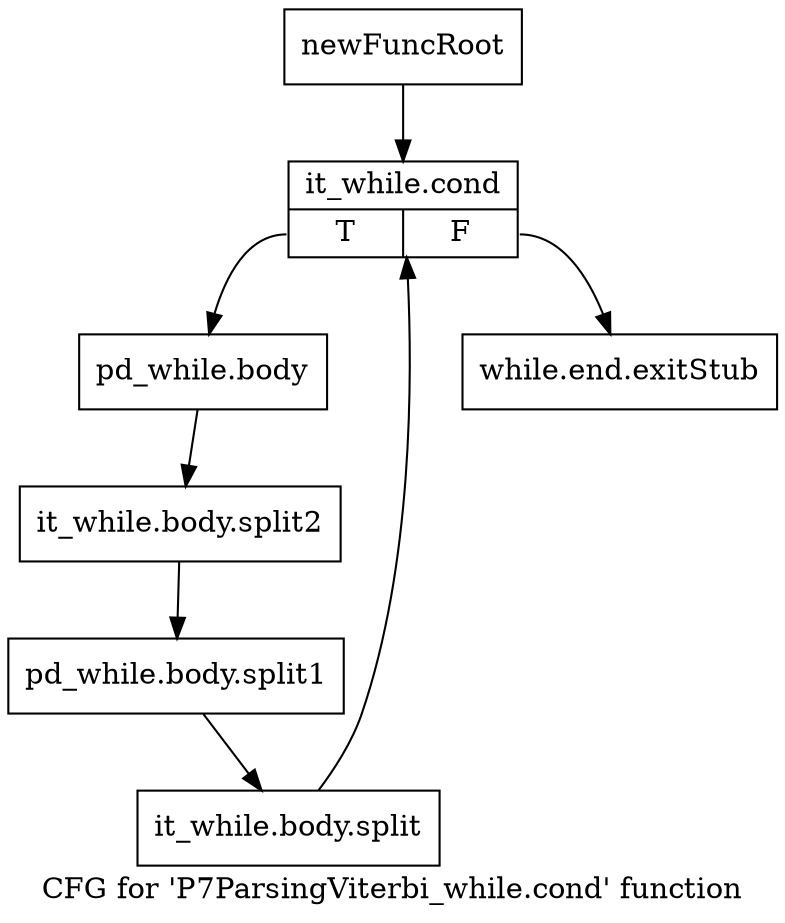 digraph "CFG for 'P7ParsingViterbi_while.cond' function" {
	label="CFG for 'P7ParsingViterbi_while.cond' function";

	Node0x2f14510 [shape=record,label="{newFuncRoot}"];
	Node0x2f14510 -> Node0x2f145b0;
	Node0x2f14560 [shape=record,label="{while.end.exitStub}"];
	Node0x2f145b0 [shape=record,label="{it_while.cond|{<s0>T|<s1>F}}"];
	Node0x2f145b0:s0 -> Node0x2f14600;
	Node0x2f145b0:s1 -> Node0x2f14560;
	Node0x2f14600 [shape=record,label="{pd_while.body}"];
	Node0x2f14600 -> Node0x37c16b0;
	Node0x37c16b0 [shape=record,label="{it_while.body.split2}"];
	Node0x37c16b0 -> Node0x37ca710;
	Node0x37ca710 [shape=record,label="{pd_while.body.split1}"];
	Node0x37ca710 -> Node0x373d3e0;
	Node0x373d3e0 [shape=record,label="{it_while.body.split}"];
	Node0x373d3e0 -> Node0x2f145b0;
}
